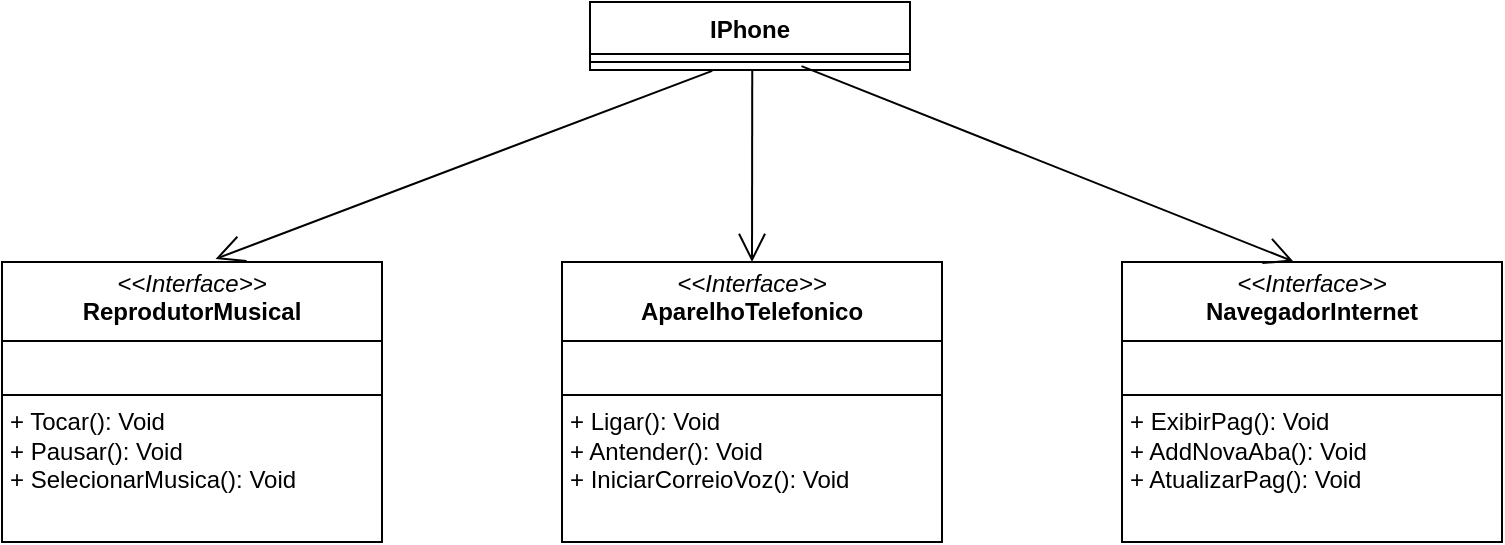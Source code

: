 <mxfile version="24.4.6" type="github">
  <diagram id="C5RBs43oDa-KdzZeNtuy" name="Page-1">
    <mxGraphModel dx="972" dy="505" grid="1" gridSize="10" guides="1" tooltips="1" connect="1" arrows="1" fold="1" page="1" pageScale="1" pageWidth="827" pageHeight="1169" math="0" shadow="0">
      <root>
        <mxCell id="WIyWlLk6GJQsqaUBKTNV-0" />
        <mxCell id="WIyWlLk6GJQsqaUBKTNV-1" parent="WIyWlLk6GJQsqaUBKTNV-0" />
        <mxCell id="JaKeEk0jyZ2fWQGj07MO-1" value="IPhone" style="swimlane;fontStyle=1;align=center;verticalAlign=top;childLayout=stackLayout;horizontal=1;startSize=26;horizontalStack=0;resizeParent=1;resizeParentMax=0;resizeLast=0;collapsible=1;marginBottom=0;whiteSpace=wrap;html=1;" vertex="1" parent="WIyWlLk6GJQsqaUBKTNV-1">
          <mxGeometry x="334" y="90" width="160" height="34" as="geometry" />
        </mxCell>
        <mxCell id="JaKeEk0jyZ2fWQGj07MO-3" value="" style="line;strokeWidth=1;fillColor=none;align=left;verticalAlign=middle;spacingTop=-1;spacingLeft=3;spacingRight=3;rotatable=0;labelPosition=right;points=[];portConstraint=eastwest;strokeColor=inherit;" vertex="1" parent="JaKeEk0jyZ2fWQGj07MO-1">
          <mxGeometry y="26" width="160" height="8" as="geometry" />
        </mxCell>
        <mxCell id="JaKeEk0jyZ2fWQGj07MO-5" value="&lt;p style=&quot;margin:0px;margin-top:4px;text-align:center;&quot;&gt;&lt;i&gt;&amp;lt;&amp;lt;Interface&amp;gt;&amp;gt;&lt;/i&gt;&lt;br&gt;&lt;b&gt;ReprodutorMusical&lt;/b&gt;&lt;/p&gt;&lt;hr size=&quot;1&quot; style=&quot;border-style:solid;&quot;&gt;&lt;p style=&quot;margin:0px;margin-left:4px;&quot;&gt;&lt;br&gt;&lt;/p&gt;&lt;hr size=&quot;1&quot; style=&quot;border-style:solid;&quot;&gt;&lt;p style=&quot;margin:0px;margin-left:4px;&quot;&gt;+ Tocar(): Void&lt;/p&gt;&lt;p style=&quot;margin:0px;margin-left:4px;&quot;&gt;+ Pausar(): Void&lt;br&gt;&lt;/p&gt;&lt;p style=&quot;margin:0px;margin-left:4px;&quot;&gt;+ SelecionarMusica(): Void&lt;br&gt;&lt;/p&gt;" style="verticalAlign=top;align=left;overflow=fill;html=1;whiteSpace=wrap;" vertex="1" parent="WIyWlLk6GJQsqaUBKTNV-1">
          <mxGeometry x="40" y="220" width="190" height="140" as="geometry" />
        </mxCell>
        <mxCell id="JaKeEk0jyZ2fWQGj07MO-6" value="&lt;p style=&quot;margin:0px;margin-top:4px;text-align:center;&quot;&gt;&lt;i&gt;&amp;lt;&amp;lt;Interface&amp;gt;&amp;gt;&lt;/i&gt;&lt;br&gt;&lt;b&gt;AparelhoTelefonico&lt;/b&gt;&lt;/p&gt;&lt;hr size=&quot;1&quot; style=&quot;border-style:solid;&quot;&gt;&lt;p style=&quot;margin:0px;margin-left:4px;&quot;&gt;&lt;br&gt;&lt;/p&gt;&lt;hr size=&quot;1&quot; style=&quot;border-style:solid;&quot;&gt;&lt;p style=&quot;margin:0px;margin-left:4px;&quot;&gt;+ Ligar(): Void&lt;/p&gt;&lt;p style=&quot;margin:0px;margin-left:4px;&quot;&gt;+ Antender(): Void&lt;br&gt;&lt;/p&gt;&lt;p style=&quot;margin:0px;margin-left:4px;&quot;&gt;+ IniciarCorreioVoz(): Void&lt;br&gt;&lt;/p&gt;" style="verticalAlign=top;align=left;overflow=fill;html=1;whiteSpace=wrap;" vertex="1" parent="WIyWlLk6GJQsqaUBKTNV-1">
          <mxGeometry x="320" y="220" width="190" height="140" as="geometry" />
        </mxCell>
        <mxCell id="JaKeEk0jyZ2fWQGj07MO-7" value="&lt;p style=&quot;margin:0px;margin-top:4px;text-align:center;&quot;&gt;&lt;i&gt;&amp;lt;&amp;lt;Interface&amp;gt;&amp;gt;&lt;/i&gt;&lt;br&gt;&lt;b&gt;NavegadorInternet&lt;/b&gt;&lt;/p&gt;&lt;hr size=&quot;1&quot; style=&quot;border-style:solid;&quot;&gt;&lt;p style=&quot;margin:0px;margin-left:4px;&quot;&gt;&lt;br&gt;&lt;/p&gt;&lt;hr size=&quot;1&quot; style=&quot;border-style:solid;&quot;&gt;&lt;p style=&quot;margin:0px;margin-left:4px;&quot;&gt;+ ExibirPag(): Void&lt;/p&gt;&lt;p style=&quot;margin:0px;margin-left:4px;&quot;&gt;+ AddNovaAba(): Void&lt;br&gt;&lt;/p&gt;&lt;p style=&quot;margin:0px;margin-left:4px;&quot;&gt;+ AtualizarPag(): Void&lt;br&gt;&lt;/p&gt;" style="verticalAlign=top;align=left;overflow=fill;html=1;whiteSpace=wrap;" vertex="1" parent="WIyWlLk6GJQsqaUBKTNV-1">
          <mxGeometry x="600" y="220" width="190" height="140" as="geometry" />
        </mxCell>
        <mxCell id="JaKeEk0jyZ2fWQGj07MO-8" value="" style="endArrow=open;endFill=1;endSize=12;html=1;rounded=0;exitX=0.661;exitY=0.757;exitDx=0;exitDy=0;exitPerimeter=0;entryX=0.451;entryY=-0.002;entryDx=0;entryDy=0;entryPerimeter=0;" edge="1" parent="WIyWlLk6GJQsqaUBKTNV-1" source="JaKeEk0jyZ2fWQGj07MO-3" target="JaKeEk0jyZ2fWQGj07MO-7">
          <mxGeometry width="160" relative="1" as="geometry">
            <mxPoint x="280" y="210" as="sourcePoint" />
            <mxPoint x="440" y="210" as="targetPoint" />
          </mxGeometry>
        </mxCell>
        <mxCell id="JaKeEk0jyZ2fWQGj07MO-9" value="" style="endArrow=open;endFill=1;endSize=12;html=1;rounded=0;exitX=0.382;exitY=1.051;exitDx=0;exitDy=0;exitPerimeter=0;entryX=0.562;entryY=-0.011;entryDx=0;entryDy=0;entryPerimeter=0;" edge="1" parent="WIyWlLk6GJQsqaUBKTNV-1" source="JaKeEk0jyZ2fWQGj07MO-3" target="JaKeEk0jyZ2fWQGj07MO-5">
          <mxGeometry width="160" relative="1" as="geometry">
            <mxPoint x="290.08" y="130" as="sourcePoint" />
            <mxPoint x="140" y="234.103" as="targetPoint" />
          </mxGeometry>
        </mxCell>
        <mxCell id="JaKeEk0jyZ2fWQGj07MO-10" value="" style="endArrow=open;endFill=1;endSize=12;html=1;rounded=0;exitX=0.507;exitY=1.051;exitDx=0;exitDy=0;exitPerimeter=0;entryX=0.5;entryY=0;entryDx=0;entryDy=0;" edge="1" parent="WIyWlLk6GJQsqaUBKTNV-1" source="JaKeEk0jyZ2fWQGj07MO-3" target="JaKeEk0jyZ2fWQGj07MO-6">
          <mxGeometry width="160" relative="1" as="geometry">
            <mxPoint x="280" y="210" as="sourcePoint" />
            <mxPoint x="440" y="210" as="targetPoint" />
          </mxGeometry>
        </mxCell>
      </root>
    </mxGraphModel>
  </diagram>
</mxfile>
